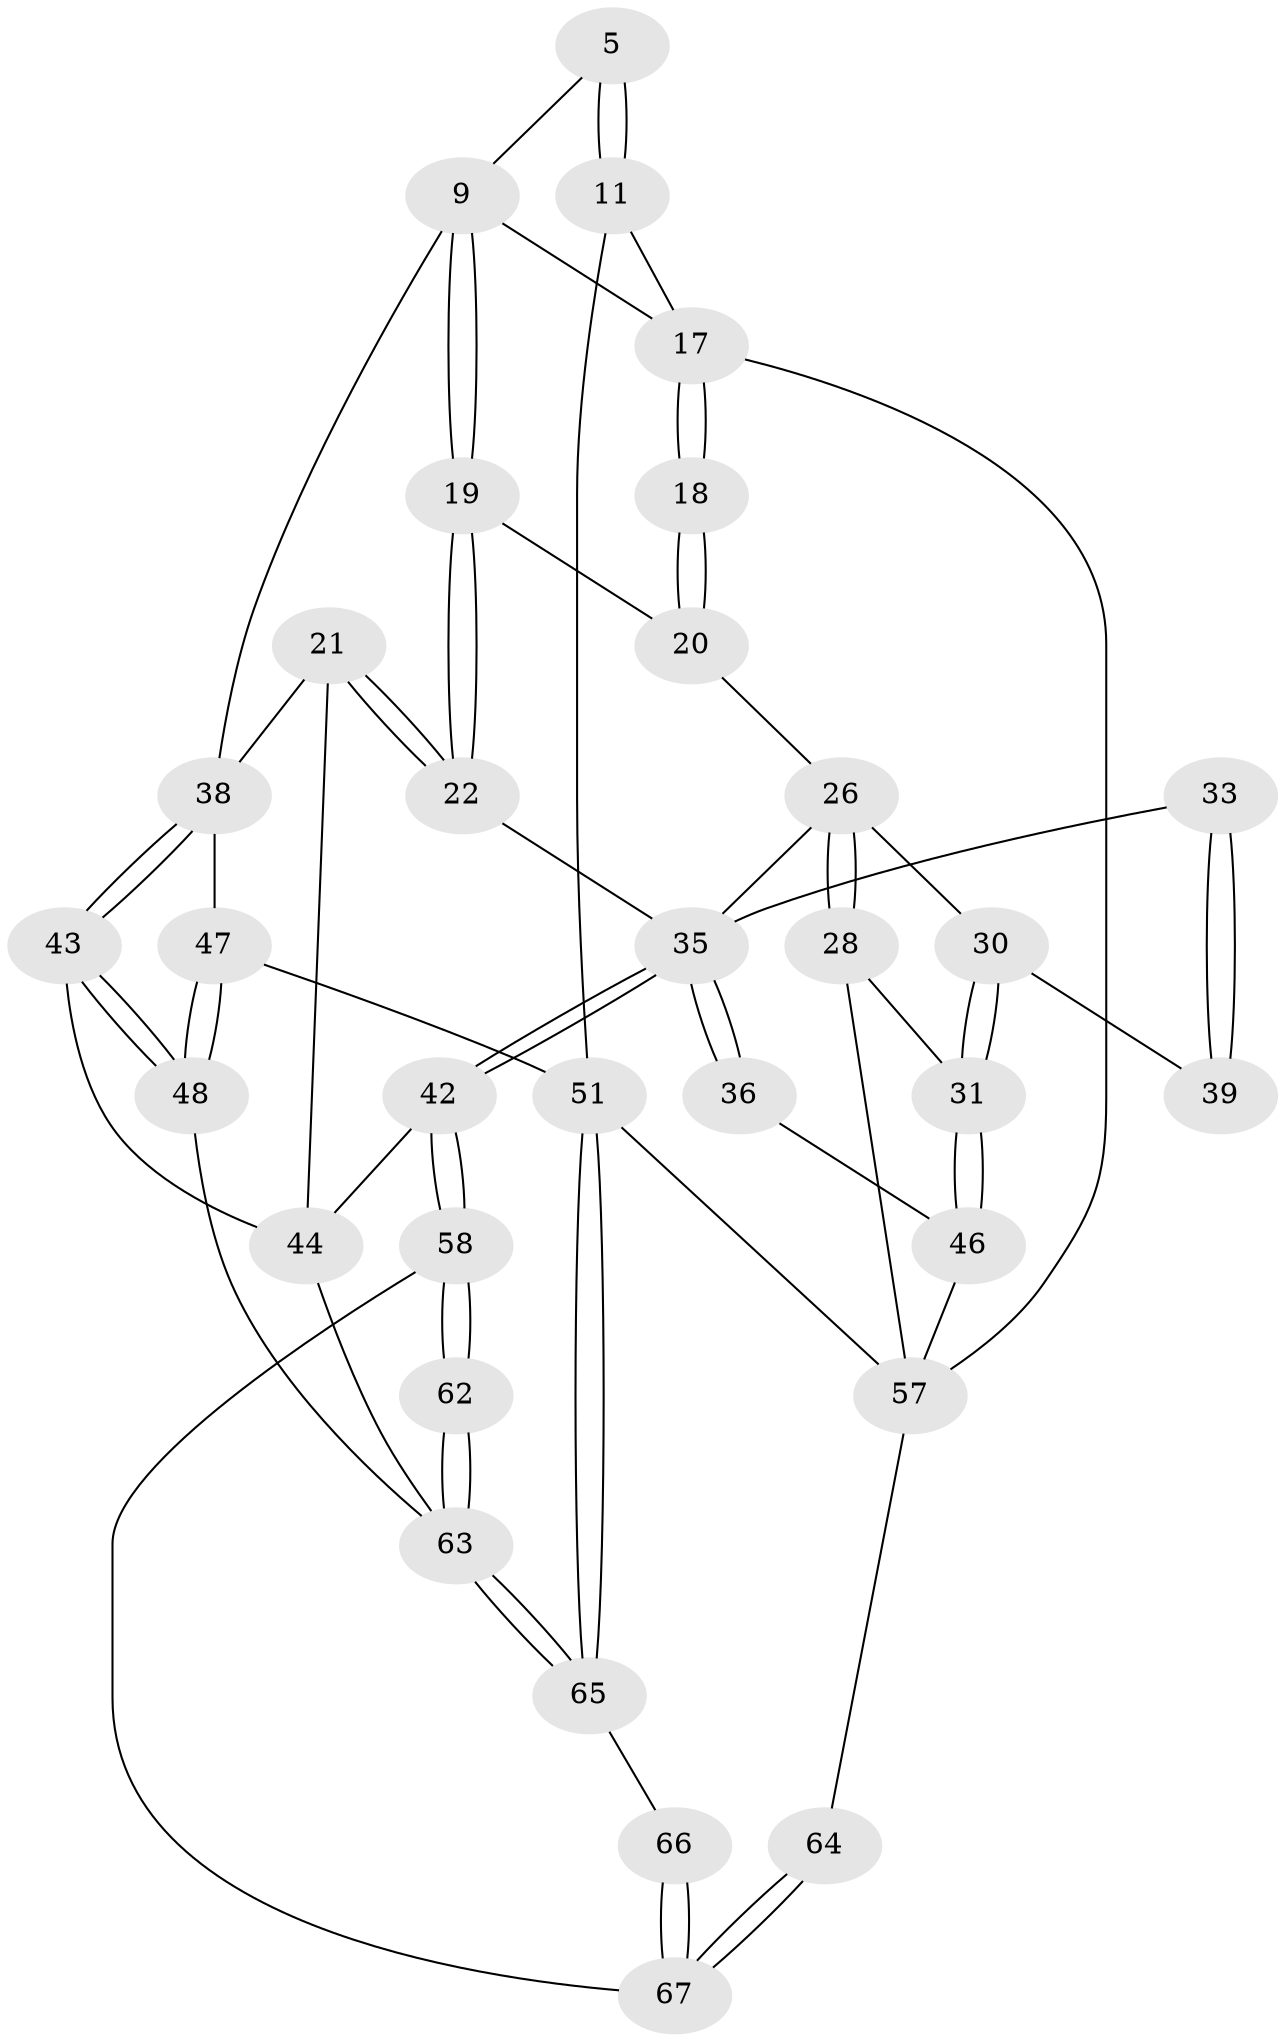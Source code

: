 // original degree distribution, {3: 0.029850746268656716, 6: 0.23880597014925373, 5: 0.44776119402985076, 4: 0.2835820895522388}
// Generated by graph-tools (version 1.1) at 2025/06/03/04/25 22:06:54]
// undirected, 33 vertices, 73 edges
graph export_dot {
graph [start="1"]
  node [color=gray90,style=filled];
  5 [pos="+0.9892092839692627+0.16223742294149937"];
  9 [pos="+0.460221802816093+0.017116082790764754",super="+8"];
  11 [pos="+1+0.2726906873406715",super="+1"];
  17 [pos="+0+0.16469172839661114",super="+2+3+10"];
  18 [pos="+0+0.16280991993869606"];
  19 [pos="+0.4581329474186163+0.026969695633183934"];
  20 [pos="+0.26470620245540694+0.20049486636860148"];
  21 [pos="+0.6137851836274348+0.37964149487995824"];
  22 [pos="+0.5411846256920404+0.3108058756751997"];
  26 [pos="+0.2342770054936081+0.3156593760606805",super="+25"];
  28 [pos="+0.019992946719014283+0.42183023508297673"];
  30 [pos="+0.12222308885264431+0.47199656198902357",super="+29"];
  31 [pos="+0.07135992803299324+0.47495439694065394"];
  33 [pos="+0.2823327700727336+0.5111879639469866"];
  35 [pos="+0.37254448794952044+0.6860560742911468",super="+23+32"];
  36 [pos="+0.3390128209944103+0.6721410883214486"];
  38 [pos="+0.8350714287845383+0.5221136793209707",super="+16"];
  39 [pos="+0.16851139211943553+0.4762205174866475",super="+34"];
  42 [pos="+0.37691594626283154+0.6887059980545543"];
  43 [pos="+0.8072888906905038+0.5476198070177593"];
  44 [pos="+0.700282479923998+0.5831066859417339",super="+40+41"];
  46 [pos="+0.16542760798711453+0.6634230626011449",super="+45"];
  47 [pos="+1+0.9383689651102399",super="+37"];
  48 [pos="+0.9671822347321877+0.856927947043919"];
  51 [pos="+1+1",super="+49"];
  57 [pos="+0.1827419772702382+0.8862652355526711",super="+53"];
  58 [pos="+0.38925759141132965+0.8213555725630299"];
  62 [pos="+0.5630809237234928+0.9518710988422087"];
  63 [pos="+0.5747140909110122+1",super="+56+55"];
  64 [pos="+0.034800200252147334+1",super="+61"];
  65 [pos="+0.5572327076207136+1"];
  66 [pos="+0.45315107592846265+1"];
  67 [pos="+0.2476995397512756+1",super="+60+59"];
  5 -- 11 [weight=2];
  5 -- 11;
  5 -- 9;
  9 -- 19;
  9 -- 19;
  9 -- 17 [weight=2];
  9 -- 38 [weight=2];
  11 -- 51 [weight=2];
  11 -- 17;
  17 -- 18 [weight=2];
  17 -- 18;
  17 -- 57 [weight=2];
  18 -- 20;
  18 -- 20;
  19 -- 20;
  19 -- 22;
  19 -- 22;
  20 -- 26;
  21 -- 22;
  21 -- 22;
  21 -- 44;
  21 -- 38;
  22 -- 35;
  26 -- 28;
  26 -- 28;
  26 -- 35;
  26 -- 30;
  28 -- 31;
  28 -- 57;
  30 -- 31;
  30 -- 31;
  30 -- 39 [weight=2];
  31 -- 46;
  31 -- 46;
  33 -- 39 [weight=2];
  33 -- 39;
  33 -- 35;
  35 -- 36 [weight=2];
  35 -- 36;
  35 -- 42;
  35 -- 42;
  36 -- 46;
  38 -- 43;
  38 -- 43;
  38 -- 47 [weight=2];
  42 -- 58;
  42 -- 58;
  42 -- 44;
  43 -- 44;
  43 -- 48;
  43 -- 48;
  44 -- 63 [weight=2];
  46 -- 57 [weight=2];
  47 -- 48;
  47 -- 48;
  47 -- 51 [weight=2];
  48 -- 63;
  51 -- 65;
  51 -- 65;
  51 -- 57;
  57 -- 64 [weight=2];
  58 -- 62;
  58 -- 62;
  58 -- 67;
  62 -- 63 [weight=2];
  62 -- 63;
  63 -- 65;
  63 -- 65;
  64 -- 67 [weight=2];
  64 -- 67;
  65 -- 66;
  66 -- 67 [weight=2];
  66 -- 67;
}
